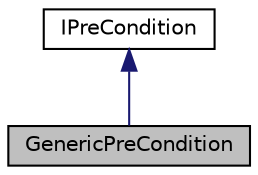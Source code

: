 digraph "GenericPreCondition"
{
  edge [fontname="Helvetica",fontsize="10",labelfontname="Helvetica",labelfontsize="10"];
  node [fontname="Helvetica",fontsize="10",shape=record];
  Node2 [label="GenericPreCondition",height=0.2,width=0.4,color="black", fillcolor="grey75", style="filled", fontcolor="black"];
  Node3 -> Node2 [dir="back",color="midnightblue",fontsize="10",style="solid",fontname="Helvetica"];
  Node3 [label="IPreCondition",height=0.2,width=0.4,color="black", fillcolor="white", style="filled",URL="$interface_i_pre_condition.html",tooltip="Developed by: Peao (rngs); Gerenic definiton of a PreCondition; "];
}
